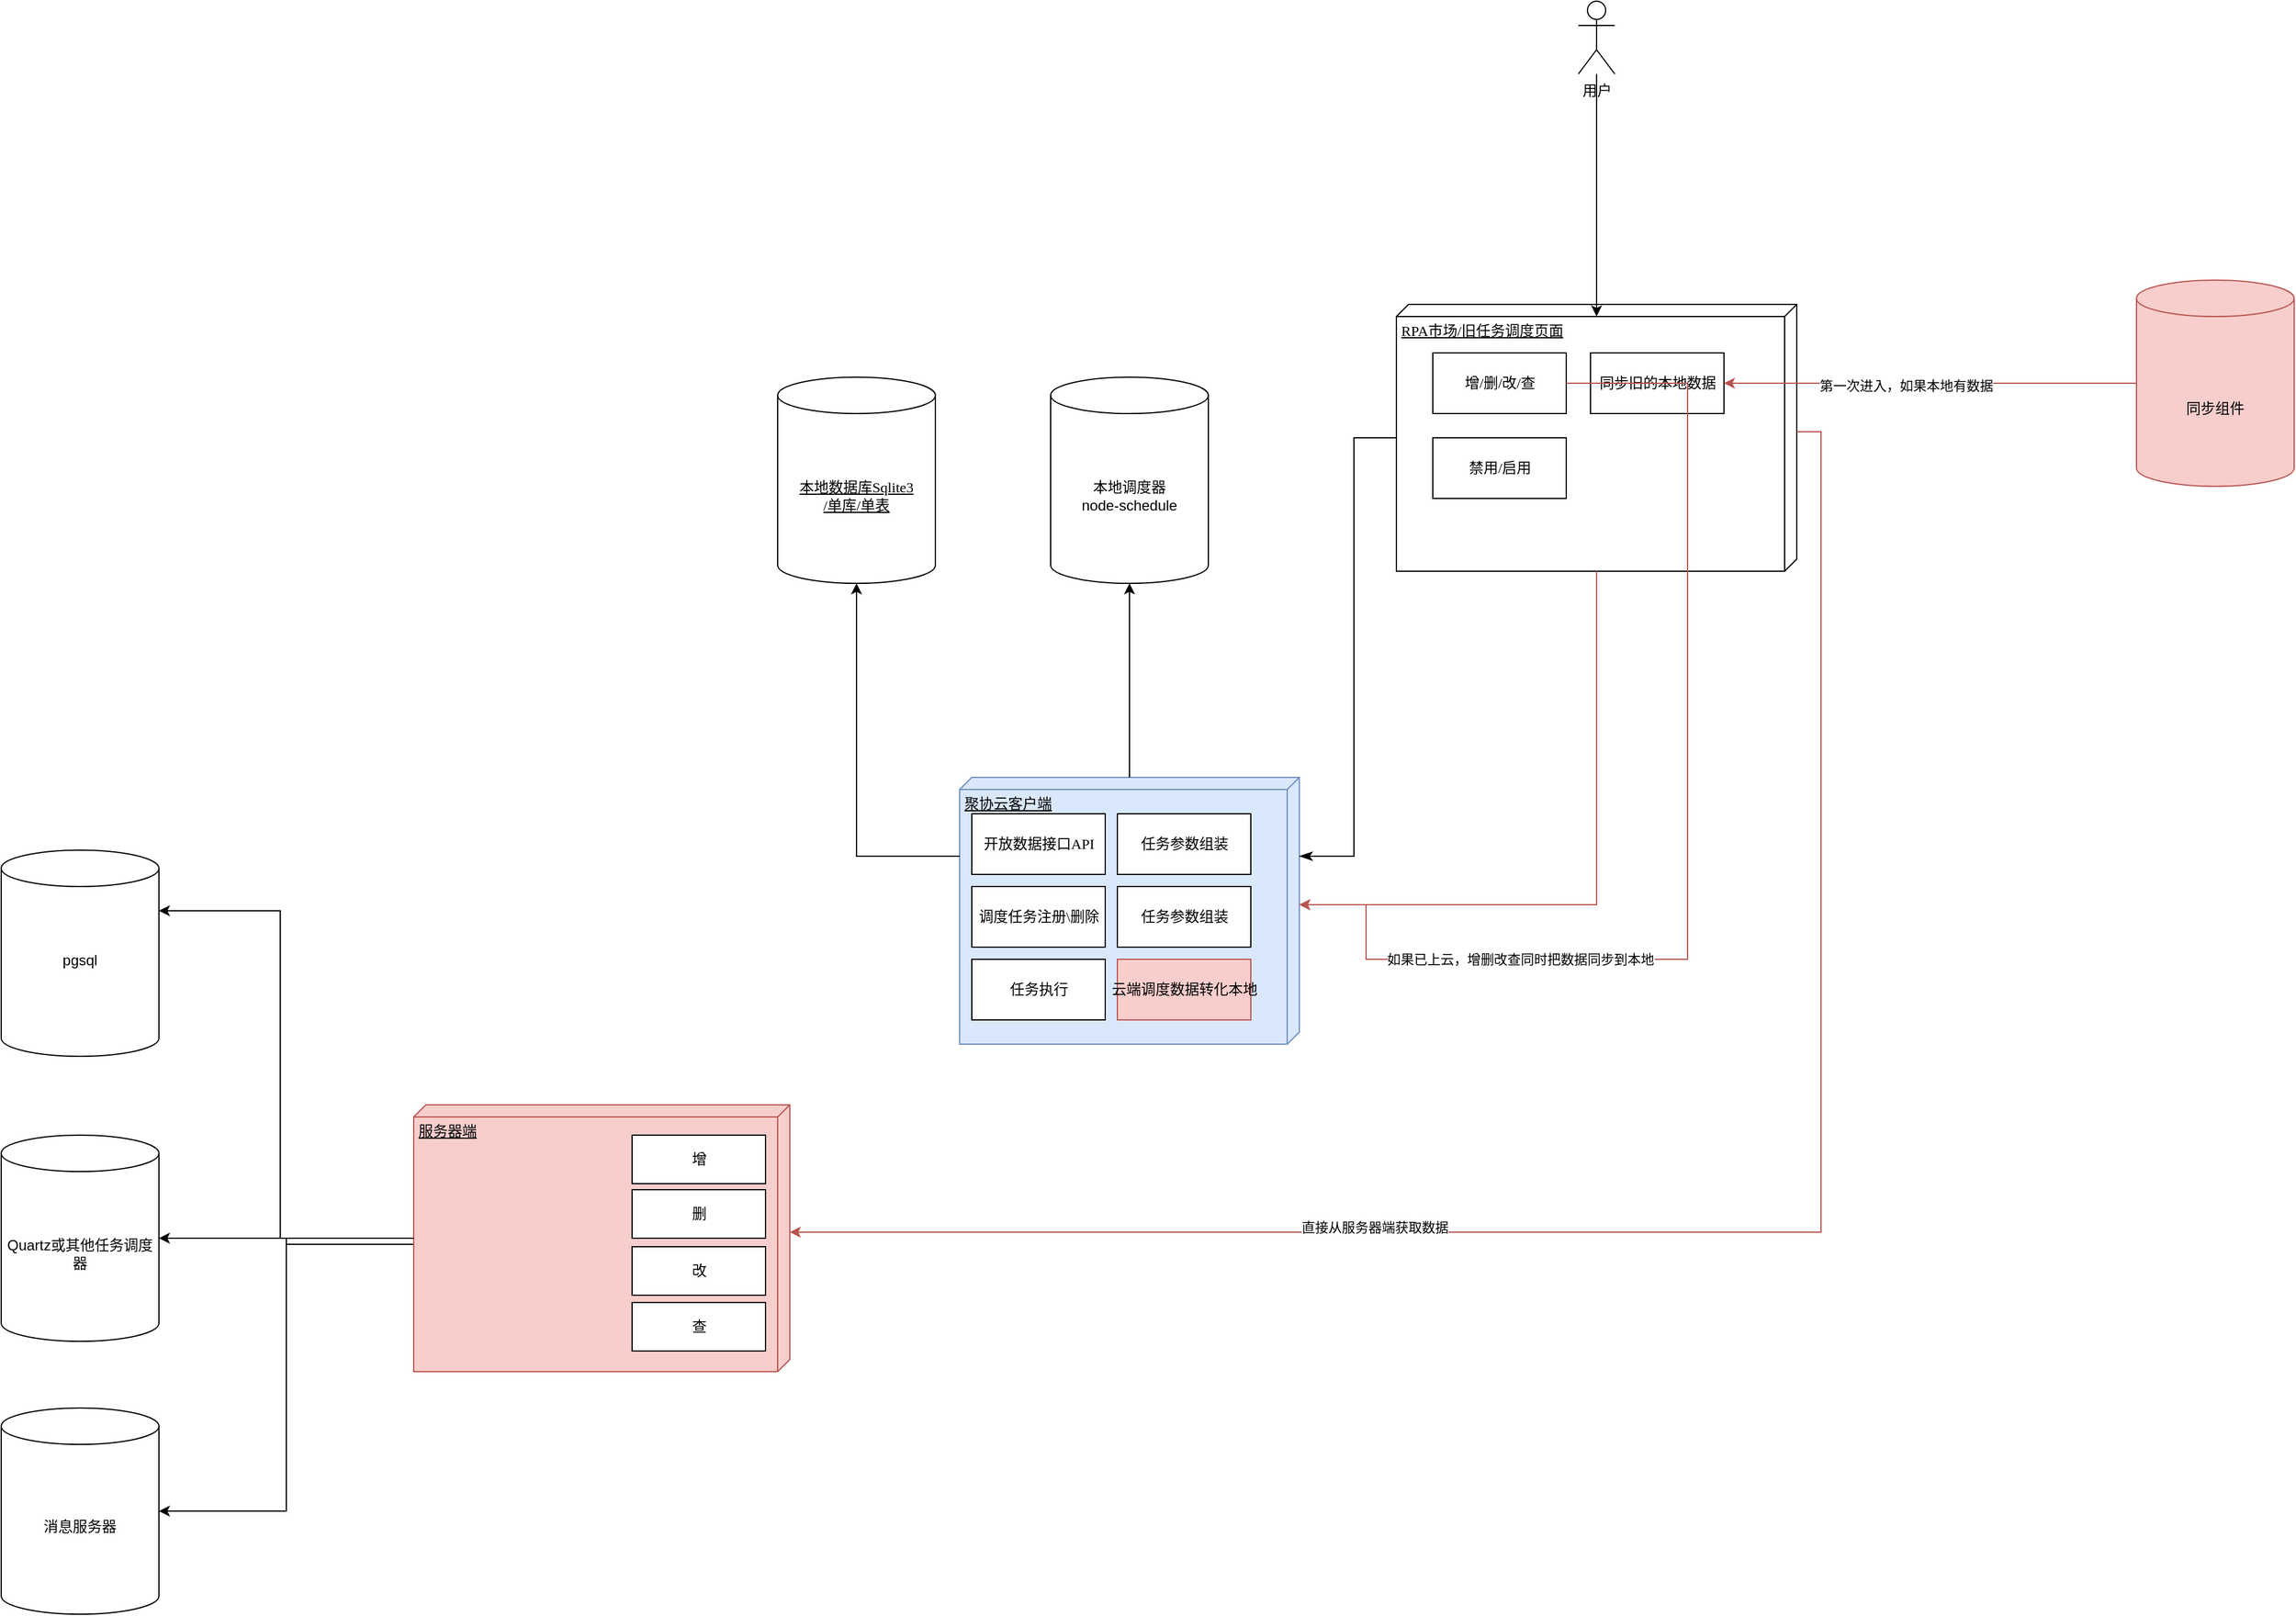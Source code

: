 <mxfile version="26.2.15">
  <diagram name="Page-1" id="5f0bae14-7c28-e335-631c-24af17079c00">
    <mxGraphModel dx="3166" dy="1952" grid="1" gridSize="10" guides="1" tooltips="1" connect="1" arrows="1" fold="1" page="1" pageScale="1" pageWidth="1100" pageHeight="850" background="none" math="0" shadow="0">
      <root>
        <mxCell id="0" />
        <mxCell id="1" parent="0" />
        <mxCell id="39150e848f15840c-2" value="RPA市场/旧任务调度页面" style="verticalAlign=top;align=left;spacingTop=8;spacingLeft=2;spacingRight=12;shape=cube;size=10;direction=south;fontStyle=4;html=1;rounded=0;shadow=0;comic=0;labelBackgroundColor=none;strokeWidth=1;fontFamily=Verdana;fontSize=12" parent="1" vertex="1">
          <mxGeometry x="730" y="30" width="330" height="220" as="geometry" />
        </mxCell>
        <mxCell id="39150e848f15840c-3" value="聚协云客户端&lt;div&gt;&lt;br&gt;&lt;/div&gt;" style="verticalAlign=top;align=left;spacingTop=8;spacingLeft=2;spacingRight=12;shape=cube;size=10;direction=south;fontStyle=4;html=1;rounded=0;shadow=0;comic=0;labelBackgroundColor=none;strokeWidth=1;fontFamily=Verdana;fontSize=12;fillColor=#dae8fc;strokeColor=#6c8ebf;" parent="1" vertex="1">
          <mxGeometry x="370" y="420" width="280" height="220" as="geometry" />
        </mxCell>
        <mxCell id="39150e848f15840c-8" value="增/删/改/查" style="html=1;rounded=0;shadow=0;comic=0;labelBackgroundColor=none;strokeWidth=1;fontFamily=Verdana;fontSize=12;align=center;" parent="1" vertex="1">
          <mxGeometry x="760" y="70" width="110" height="50" as="geometry" />
        </mxCell>
        <mxCell id="39150e848f15840c-17" style="edgeStyle=orthogonalEdgeStyle;rounded=0;html=1;labelBackgroundColor=none;startArrow=classicThin;startFill=1;startSize=8;endArrow=none;endFill=0;endSize=16;fontFamily=Verdana;fontSize=12;" parent="1" source="39150e848f15840c-3" target="39150e848f15840c-2" edge="1">
          <mxGeometry relative="1" as="geometry">
            <Array as="points">
              <mxPoint x="695" y="485" />
            </Array>
          </mxGeometry>
        </mxCell>
        <mxCell id="39150e848f15840c-18" style="edgeStyle=orthogonalEdgeStyle;rounded=0;html=1;labelBackgroundColor=none;startArrow=none;startFill=0;endArrow=classic;endFill=1;fontFamily=Verdana;fontSize=12;" parent="1" source="39150e848f15840c-3" edge="1">
          <mxGeometry relative="1" as="geometry">
            <Array as="points">
              <mxPoint x="285" y="485" />
            </Array>
            <mxPoint x="285" y="260" as="targetPoint" />
          </mxGeometry>
        </mxCell>
        <mxCell id="SNhEaH1-k5YaDJULe84w-1" value="禁用/启用" style="html=1;rounded=0;shadow=0;comic=0;labelBackgroundColor=none;strokeWidth=1;fontFamily=Verdana;fontSize=12;align=center;" vertex="1" parent="1">
          <mxGeometry x="760" y="140" width="110" height="50" as="geometry" />
        </mxCell>
        <mxCell id="SNhEaH1-k5YaDJULe84w-3" value="同步旧的本地数据" style="html=1;rounded=0;shadow=0;comic=0;labelBackgroundColor=none;strokeWidth=1;fontFamily=Verdana;fontSize=12;align=center;" vertex="1" parent="1">
          <mxGeometry x="890" y="70" width="110" height="50" as="geometry" />
        </mxCell>
        <mxCell id="SNhEaH1-k5YaDJULe84w-8" value="本地调度器&lt;br&gt;node-schedule" style="shape=cylinder3;whiteSpace=wrap;html=1;boundedLbl=1;backgroundOutline=1;size=15;" vertex="1" parent="1">
          <mxGeometry x="445" y="90" width="130" height="170" as="geometry" />
        </mxCell>
        <mxCell id="SNhEaH1-k5YaDJULe84w-11" value="开放数据接口API" style="html=1;rounded=0;shadow=0;comic=0;labelBackgroundColor=none;strokeWidth=1;fontFamily=Verdana;fontSize=12;align=center;" vertex="1" parent="1">
          <mxGeometry x="380" y="450" width="110" height="50" as="geometry" />
        </mxCell>
        <mxCell id="SNhEaH1-k5YaDJULe84w-12" value="调度任务注册\删除" style="html=1;rounded=0;shadow=0;comic=0;labelBackgroundColor=none;strokeWidth=1;fontFamily=Verdana;fontSize=12;align=center;" vertex="1" parent="1">
          <mxGeometry x="380" y="510" width="110" height="50" as="geometry" />
        </mxCell>
        <mxCell id="SNhEaH1-k5YaDJULe84w-13" value="任务参数组装" style="html=1;rounded=0;shadow=0;comic=0;labelBackgroundColor=none;strokeWidth=1;fontFamily=Verdana;fontSize=12;align=center;" vertex="1" parent="1">
          <mxGeometry x="500" y="450" width="110" height="50" as="geometry" />
        </mxCell>
        <mxCell id="SNhEaH1-k5YaDJULe84w-14" value="任务参数组装" style="html=1;rounded=0;shadow=0;comic=0;labelBackgroundColor=none;strokeWidth=1;fontFamily=Verdana;fontSize=12;align=center;" vertex="1" parent="1">
          <mxGeometry x="500" y="510" width="110" height="50" as="geometry" />
        </mxCell>
        <mxCell id="SNhEaH1-k5YaDJULe84w-15" value="任务执行" style="html=1;rounded=0;shadow=0;comic=0;labelBackgroundColor=none;strokeWidth=1;fontFamily=Verdana;fontSize=12;align=center;" vertex="1" parent="1">
          <mxGeometry x="380" y="570" width="110" height="50" as="geometry" />
        </mxCell>
        <mxCell id="SNhEaH1-k5YaDJULe84w-19" style="edgeStyle=orthogonalEdgeStyle;rounded=0;orthogonalLoop=1;jettySize=auto;html=1;exitX=0;exitY=0;exitDx=115;exitDy=290;exitPerimeter=0;" edge="1" parent="1" source="SNhEaH1-k5YaDJULe84w-16" target="SNhEaH1-k5YaDJULe84w-18">
          <mxGeometry relative="1" as="geometry" />
        </mxCell>
        <mxCell id="SNhEaH1-k5YaDJULe84w-22" style="edgeStyle=orthogonalEdgeStyle;rounded=0;orthogonalLoop=1;jettySize=auto;html=1;entryX=1;entryY=0.5;entryDx=0;entryDy=0;entryPerimeter=0;" edge="1" parent="1" source="SNhEaH1-k5YaDJULe84w-16" target="SNhEaH1-k5YaDJULe84w-21">
          <mxGeometry relative="1" as="geometry" />
        </mxCell>
        <mxCell id="SNhEaH1-k5YaDJULe84w-16" value="服务器端" style="verticalAlign=top;align=left;spacingTop=8;spacingLeft=2;spacingRight=12;shape=cube;size=10;direction=south;fontStyle=4;html=1;rounded=0;shadow=0;comic=0;labelBackgroundColor=none;strokeWidth=1;fontFamily=Verdana;fontSize=12;fillColor=#f8cecc;strokeColor=#b85450;" vertex="1" parent="1">
          <mxGeometry x="-80" y="690" width="310" height="220" as="geometry" />
        </mxCell>
        <mxCell id="SNhEaH1-k5YaDJULe84w-17" value="pgsql&lt;div&gt;&lt;br&gt;&lt;/div&gt;" style="shape=cylinder3;whiteSpace=wrap;html=1;boundedLbl=1;backgroundOutline=1;size=15;" vertex="1" parent="1">
          <mxGeometry x="-420" y="480" width="130" height="170" as="geometry" />
        </mxCell>
        <mxCell id="SNhEaH1-k5YaDJULe84w-18" value="&lt;div&gt;Quartz或其他任务调度器&lt;/div&gt;" style="shape=cylinder3;whiteSpace=wrap;html=1;boundedLbl=1;backgroundOutline=1;size=15;" vertex="1" parent="1">
          <mxGeometry x="-420" y="715" width="130" height="170" as="geometry" />
        </mxCell>
        <mxCell id="SNhEaH1-k5YaDJULe84w-20" style="edgeStyle=orthogonalEdgeStyle;rounded=0;orthogonalLoop=1;jettySize=auto;html=1;entryX=1;entryY=0;entryDx=0;entryDy=50;entryPerimeter=0;" edge="1" parent="1" source="SNhEaH1-k5YaDJULe84w-16" target="SNhEaH1-k5YaDJULe84w-17">
          <mxGeometry relative="1" as="geometry">
            <Array as="points">
              <mxPoint x="-190" y="800" />
              <mxPoint x="-190" y="530" />
            </Array>
          </mxGeometry>
        </mxCell>
        <mxCell id="SNhEaH1-k5YaDJULe84w-21" value="消息服务器" style="shape=cylinder3;whiteSpace=wrap;html=1;boundedLbl=1;backgroundOutline=1;size=15;" vertex="1" parent="1">
          <mxGeometry x="-420" y="940" width="130" height="170" as="geometry" />
        </mxCell>
        <mxCell id="SNhEaH1-k5YaDJULe84w-23" value="增" style="html=1;rounded=0;shadow=0;comic=0;labelBackgroundColor=none;strokeWidth=1;fontFamily=Verdana;fontSize=12;align=center;" vertex="1" parent="1">
          <mxGeometry x="100" y="715" width="110" height="40" as="geometry" />
        </mxCell>
        <mxCell id="SNhEaH1-k5YaDJULe84w-25" value="删" style="html=1;rounded=0;shadow=0;comic=0;labelBackgroundColor=none;strokeWidth=1;fontFamily=Verdana;fontSize=12;align=center;" vertex="1" parent="1">
          <mxGeometry x="100" y="760" width="110" height="40" as="geometry" />
        </mxCell>
        <mxCell id="SNhEaH1-k5YaDJULe84w-26" value="改" style="html=1;rounded=0;shadow=0;comic=0;labelBackgroundColor=none;strokeWidth=1;fontFamily=Verdana;fontSize=12;align=center;" vertex="1" parent="1">
          <mxGeometry x="100" y="807" width="110" height="40" as="geometry" />
        </mxCell>
        <mxCell id="SNhEaH1-k5YaDJULe84w-27" value="查" style="html=1;rounded=0;shadow=0;comic=0;labelBackgroundColor=none;strokeWidth=1;fontFamily=Verdana;fontSize=12;align=center;" vertex="1" parent="1">
          <mxGeometry x="100" y="853" width="110" height="40" as="geometry" />
        </mxCell>
        <mxCell id="SNhEaH1-k5YaDJULe84w-29" value="&lt;span style=&quot;font-family: Verdana; text-align: left; text-wrap-mode: nowrap; text-decoration-line: underline;&quot;&gt;本地数据库Sqlite3&lt;/span&gt;&lt;div&gt;&lt;span style=&quot;font-family: Verdana; text-align: left; text-wrap-mode: nowrap; text-decoration-line: underline;&quot;&gt;/单库/单表&lt;/span&gt;&lt;/div&gt;" style="shape=cylinder3;whiteSpace=wrap;html=1;boundedLbl=1;backgroundOutline=1;size=15;" vertex="1" parent="1">
          <mxGeometry x="220" y="90" width="130" height="170" as="geometry" />
        </mxCell>
        <mxCell id="SNhEaH1-k5YaDJULe84w-30" style="edgeStyle=orthogonalEdgeStyle;rounded=0;orthogonalLoop=1;jettySize=auto;html=1;entryX=0.5;entryY=1;entryDx=0;entryDy=0;entryPerimeter=0;" edge="1" parent="1" source="39150e848f15840c-3" target="SNhEaH1-k5YaDJULe84w-8">
          <mxGeometry relative="1" as="geometry" />
        </mxCell>
        <mxCell id="SNhEaH1-k5YaDJULe84w-32" style="edgeStyle=orthogonalEdgeStyle;rounded=0;orthogonalLoop=1;jettySize=auto;html=1;entryX=0;entryY=0;entryDx=105;entryDy=0;entryPerimeter=0;fillColor=#f8cecc;strokeColor=#b85450;" edge="1" parent="1" source="39150e848f15840c-2" target="39150e848f15840c-3">
          <mxGeometry relative="1" as="geometry">
            <Array as="points">
              <mxPoint x="895" y="525" />
            </Array>
          </mxGeometry>
        </mxCell>
        <mxCell id="SNhEaH1-k5YaDJULe84w-33" style="edgeStyle=orthogonalEdgeStyle;rounded=0;orthogonalLoop=1;jettySize=auto;html=1;entryX=0;entryY=0;entryDx=105;entryDy=0;entryPerimeter=0;fillColor=#f8cecc;strokeColor=#b85450;exitX=0;exitY=0;exitDx=105;exitDy=0;exitPerimeter=0;" edge="1" parent="1" source="39150e848f15840c-2" target="SNhEaH1-k5YaDJULe84w-16">
          <mxGeometry relative="1" as="geometry" />
        </mxCell>
        <mxCell id="SNhEaH1-k5YaDJULe84w-34" value="直接从服务器端获取数据" style="edgeLabel;html=1;align=center;verticalAlign=middle;resizable=0;points=[];" vertex="1" connectable="0" parent="SNhEaH1-k5YaDJULe84w-33">
          <mxGeometry x="0.37" y="-4" relative="1" as="geometry">
            <mxPoint as="offset" />
          </mxGeometry>
        </mxCell>
        <mxCell id="SNhEaH1-k5YaDJULe84w-35" value="用户" style="shape=umlActor;verticalLabelPosition=bottom;verticalAlign=top;html=1;outlineConnect=0;" vertex="1" parent="1">
          <mxGeometry x="880" y="-220" width="30" height="60" as="geometry" />
        </mxCell>
        <mxCell id="SNhEaH1-k5YaDJULe84w-36" style="edgeStyle=orthogonalEdgeStyle;rounded=0;orthogonalLoop=1;jettySize=auto;html=1;entryX=0.045;entryY=0.5;entryDx=0;entryDy=0;entryPerimeter=0;" edge="1" parent="1" source="SNhEaH1-k5YaDJULe84w-35" target="39150e848f15840c-2">
          <mxGeometry relative="1" as="geometry" />
        </mxCell>
        <mxCell id="SNhEaH1-k5YaDJULe84w-39" style="edgeStyle=orthogonalEdgeStyle;rounded=0;orthogonalLoop=1;jettySize=auto;html=1;fillColor=#f8cecc;strokeColor=#b85450;" edge="1" parent="1" source="SNhEaH1-k5YaDJULe84w-38" target="SNhEaH1-k5YaDJULe84w-3">
          <mxGeometry relative="1" as="geometry" />
        </mxCell>
        <mxCell id="SNhEaH1-k5YaDJULe84w-40" value="第一次进入，如果本地有数据" style="edgeLabel;html=1;align=center;verticalAlign=middle;resizable=0;points=[];" vertex="1" connectable="0" parent="SNhEaH1-k5YaDJULe84w-39">
          <mxGeometry x="0.117" y="2" relative="1" as="geometry">
            <mxPoint as="offset" />
          </mxGeometry>
        </mxCell>
        <mxCell id="SNhEaH1-k5YaDJULe84w-38" value="&lt;br&gt;&lt;div&gt;同步组件&lt;/div&gt;" style="shape=cylinder3;whiteSpace=wrap;html=1;boundedLbl=1;backgroundOutline=1;size=15;fillColor=#f8cecc;strokeColor=#b85450;" vertex="1" parent="1">
          <mxGeometry x="1340" y="10" width="130" height="170" as="geometry" />
        </mxCell>
        <mxCell id="SNhEaH1-k5YaDJULe84w-41" style="edgeStyle=orthogonalEdgeStyle;rounded=0;orthogonalLoop=1;jettySize=auto;html=1;entryX=0;entryY=0;entryDx=105;entryDy=0;entryPerimeter=0;fillColor=#f8cecc;strokeColor=#b85450;" edge="1" parent="1" source="39150e848f15840c-8" target="39150e848f15840c-3">
          <mxGeometry relative="1" as="geometry">
            <Array as="points">
              <mxPoint x="970" y="95" />
              <mxPoint x="970" y="570" />
              <mxPoint x="705" y="570" />
              <mxPoint x="705" y="525" />
            </Array>
          </mxGeometry>
        </mxCell>
        <mxCell id="SNhEaH1-k5YaDJULe84w-42" value="如果已上云，增删改查同时把数据同步到本地" style="edgeLabel;html=1;align=center;verticalAlign=middle;resizable=0;points=[];" vertex="1" connectable="0" parent="SNhEaH1-k5YaDJULe84w-41">
          <mxGeometry x="0.517" relative="1" as="geometry">
            <mxPoint as="offset" />
          </mxGeometry>
        </mxCell>
        <mxCell id="SNhEaH1-k5YaDJULe84w-43" value="云端调度数据转化本地" style="html=1;rounded=0;shadow=0;comic=0;labelBackgroundColor=none;strokeWidth=1;fontFamily=Verdana;fontSize=12;align=center;fillColor=#f8cecc;strokeColor=#b85450;" vertex="1" parent="1">
          <mxGeometry x="500" y="570" width="110" height="50" as="geometry" />
        </mxCell>
      </root>
    </mxGraphModel>
  </diagram>
</mxfile>
